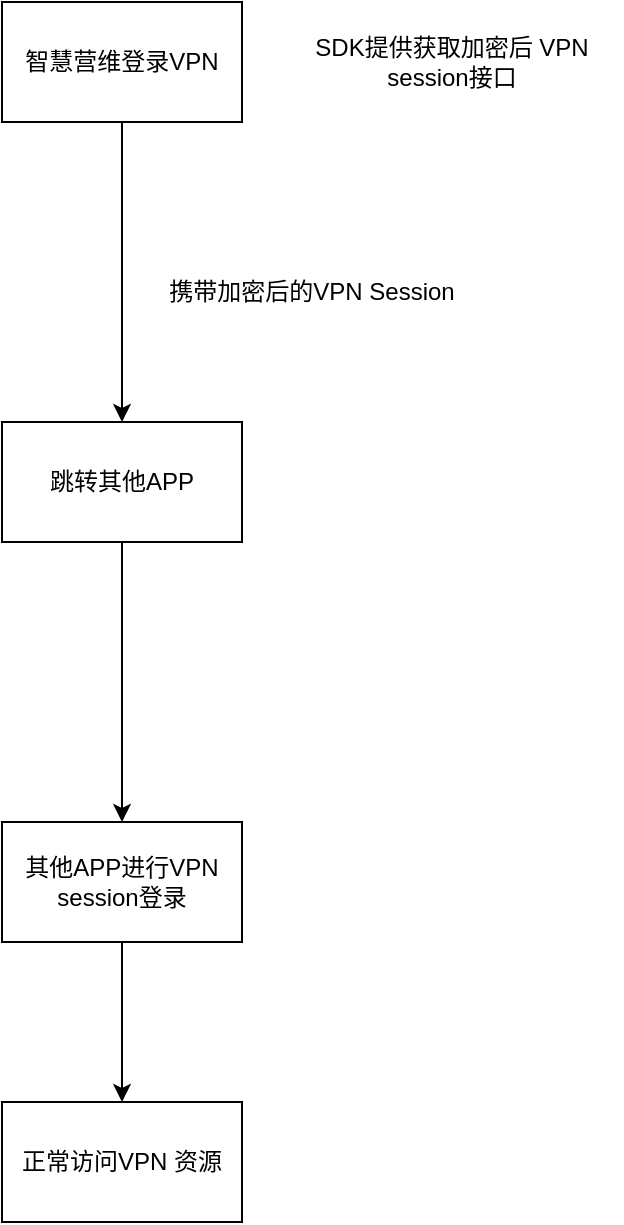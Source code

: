 <mxfile version="15.5.6" type="github">
  <diagram id="tYKrpxqt9ERmh5H2VO-v" name="Page-1">
    <mxGraphModel dx="2062" dy="1125" grid="1" gridSize="10" guides="1" tooltips="1" connect="1" arrows="1" fold="1" page="1" pageScale="1" pageWidth="827" pageHeight="1169" math="0" shadow="0">
      <root>
        <mxCell id="0" />
        <mxCell id="1" parent="0" />
        <mxCell id="4DiwlEdnasp-hlOm3P4C-3" value="" style="edgeStyle=orthogonalEdgeStyle;rounded=0;orthogonalLoop=1;jettySize=auto;html=1;" edge="1" parent="1" source="4DiwlEdnasp-hlOm3P4C-1" target="4DiwlEdnasp-hlOm3P4C-2">
          <mxGeometry relative="1" as="geometry" />
        </mxCell>
        <mxCell id="4DiwlEdnasp-hlOm3P4C-1" value="智慧营维登录VPN" style="rounded=0;whiteSpace=wrap;html=1;" vertex="1" parent="1">
          <mxGeometry x="320" y="40" width="120" height="60" as="geometry" />
        </mxCell>
        <mxCell id="4DiwlEdnasp-hlOm3P4C-5" value="" style="edgeStyle=orthogonalEdgeStyle;rounded=0;orthogonalLoop=1;jettySize=auto;html=1;" edge="1" parent="1" source="4DiwlEdnasp-hlOm3P4C-2" target="4DiwlEdnasp-hlOm3P4C-4">
          <mxGeometry relative="1" as="geometry" />
        </mxCell>
        <mxCell id="4DiwlEdnasp-hlOm3P4C-2" value="跳转其他APP&lt;br&gt;" style="whiteSpace=wrap;html=1;rounded=0;" vertex="1" parent="1">
          <mxGeometry x="320" y="250" width="120" height="60" as="geometry" />
        </mxCell>
        <mxCell id="4DiwlEdnasp-hlOm3P4C-9" value="" style="edgeStyle=orthogonalEdgeStyle;rounded=0;orthogonalLoop=1;jettySize=auto;html=1;" edge="1" parent="1" source="4DiwlEdnasp-hlOm3P4C-4" target="4DiwlEdnasp-hlOm3P4C-8">
          <mxGeometry relative="1" as="geometry" />
        </mxCell>
        <mxCell id="4DiwlEdnasp-hlOm3P4C-4" value="其他APP进行VPN session登录" style="whiteSpace=wrap;html=1;rounded=0;" vertex="1" parent="1">
          <mxGeometry x="320" y="450" width="120" height="60" as="geometry" />
        </mxCell>
        <mxCell id="4DiwlEdnasp-hlOm3P4C-6" value="SDK提供获取加密后 VPN session接口" style="text;html=1;strokeColor=none;fillColor=none;align=center;verticalAlign=middle;whiteSpace=wrap;rounded=0;" vertex="1" parent="1">
          <mxGeometry x="460" y="55" width="170" height="30" as="geometry" />
        </mxCell>
        <mxCell id="4DiwlEdnasp-hlOm3P4C-7" value="携带加密后的VPN Session" style="text;html=1;strokeColor=none;fillColor=none;align=center;verticalAlign=middle;whiteSpace=wrap;rounded=0;" vertex="1" parent="1">
          <mxGeometry x="400" y="170" width="150" height="30" as="geometry" />
        </mxCell>
        <mxCell id="4DiwlEdnasp-hlOm3P4C-8" value="正常访问VPN 资源" style="whiteSpace=wrap;html=1;rounded=0;" vertex="1" parent="1">
          <mxGeometry x="320" y="590" width="120" height="60" as="geometry" />
        </mxCell>
      </root>
    </mxGraphModel>
  </diagram>
</mxfile>
